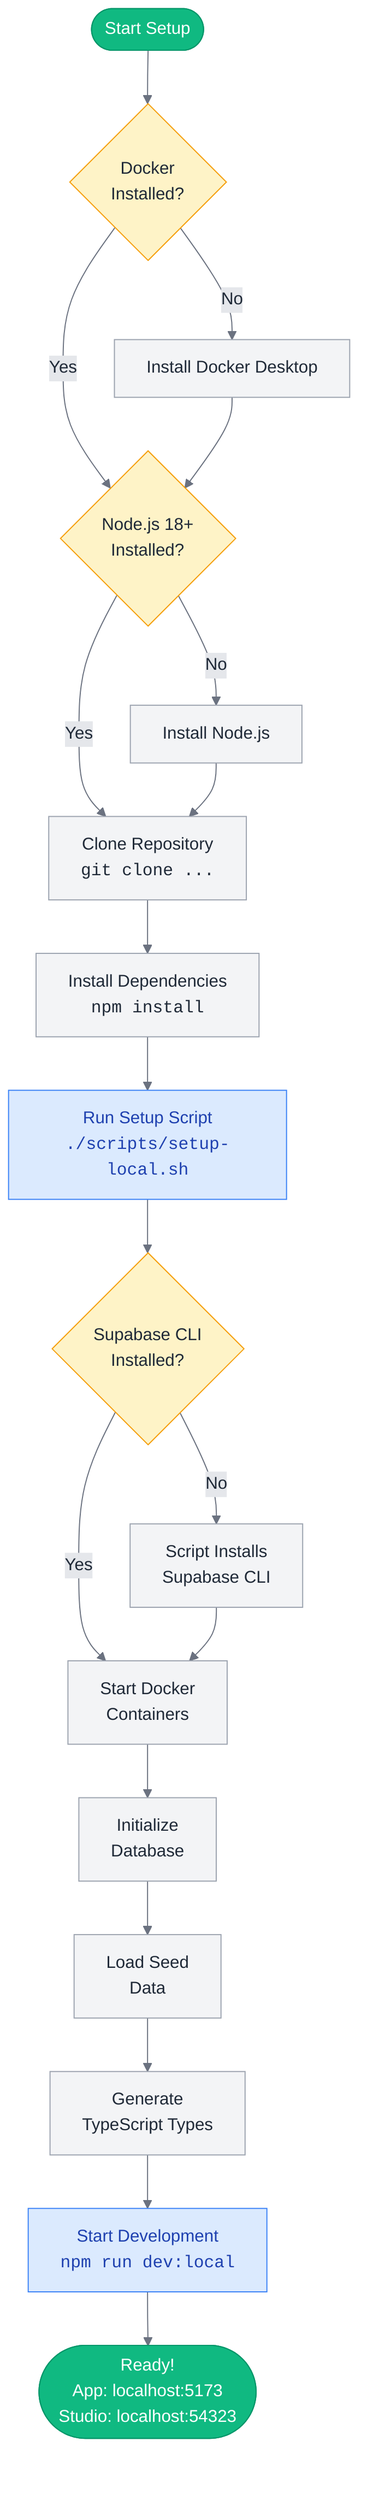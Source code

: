 %%{init: {'theme':'base', 'themeVariables': { 'primaryColor':'#f3f4f6', 'primaryTextColor':'#1f2937', 'primaryBorderColor':'#9ca3af', 'lineColor':'#6b7280', 'secondaryColor':'#e5e7eb', 'tertiaryColor':'#ddd6fe'}}}%%
graph TB
    Start([Start Setup]) --> CheckDocker{Docker<br/>Installed?}
    
    CheckDocker -->|No| InstallDocker[Install Docker Desktop]
    CheckDocker -->|Yes| CheckNode{Node.js 18+<br/>Installed?}
    
    InstallDocker --> CheckNode
    
    CheckNode -->|No| InstallNode[Install Node.js]
    CheckNode -->|Yes| CloneRepo[Clone Repository<br/><code>git clone ...</code>]
    
    InstallNode --> CloneRepo
    
    CloneRepo --> InstallDeps[Install Dependencies<br/><code>npm install</code>]
    
    InstallDeps --> RunSetup[Run Setup Script<br/><code>./scripts/setup-local.sh</code>]
    
    RunSetup --> InstallSupabase{Supabase CLI<br/>Installed?}
    
    InstallSupabase -->|No| AutoInstall[Script Installs<br/>Supabase CLI]
    InstallSupabase -->|Yes| StartServices[Start Docker<br/>Containers]
    
    AutoInstall --> StartServices
    
    StartServices --> InitDB[Initialize<br/>Database]
    
    InitDB --> LoadSeeds[Load Seed<br/>Data]
    
    LoadSeeds --> GenTypes[Generate<br/>TypeScript Types]
    
    GenTypes --> StartDev[Start Development<br/><code>npm run dev:local</code>]
    
    StartDev --> Ready([Ready!<br/>App: localhost:5173<br/>Studio: localhost:54323])
    
    style Start fill:#10b981,stroke:#059669,color:#fff
    style Ready fill:#10b981,stroke:#059669,color:#fff
    style CheckDocker fill:#fef3c7,stroke:#f59e0b
    style CheckNode fill:#fef3c7,stroke:#f59e0b
    style InstallSupabase fill:#fef3c7,stroke:#f59e0b
    style RunSetup fill:#dbeafe,stroke:#3b82f6,color:#1e40af
    style StartDev fill:#dbeafe,stroke:#3b82f6,color:#1e40af
